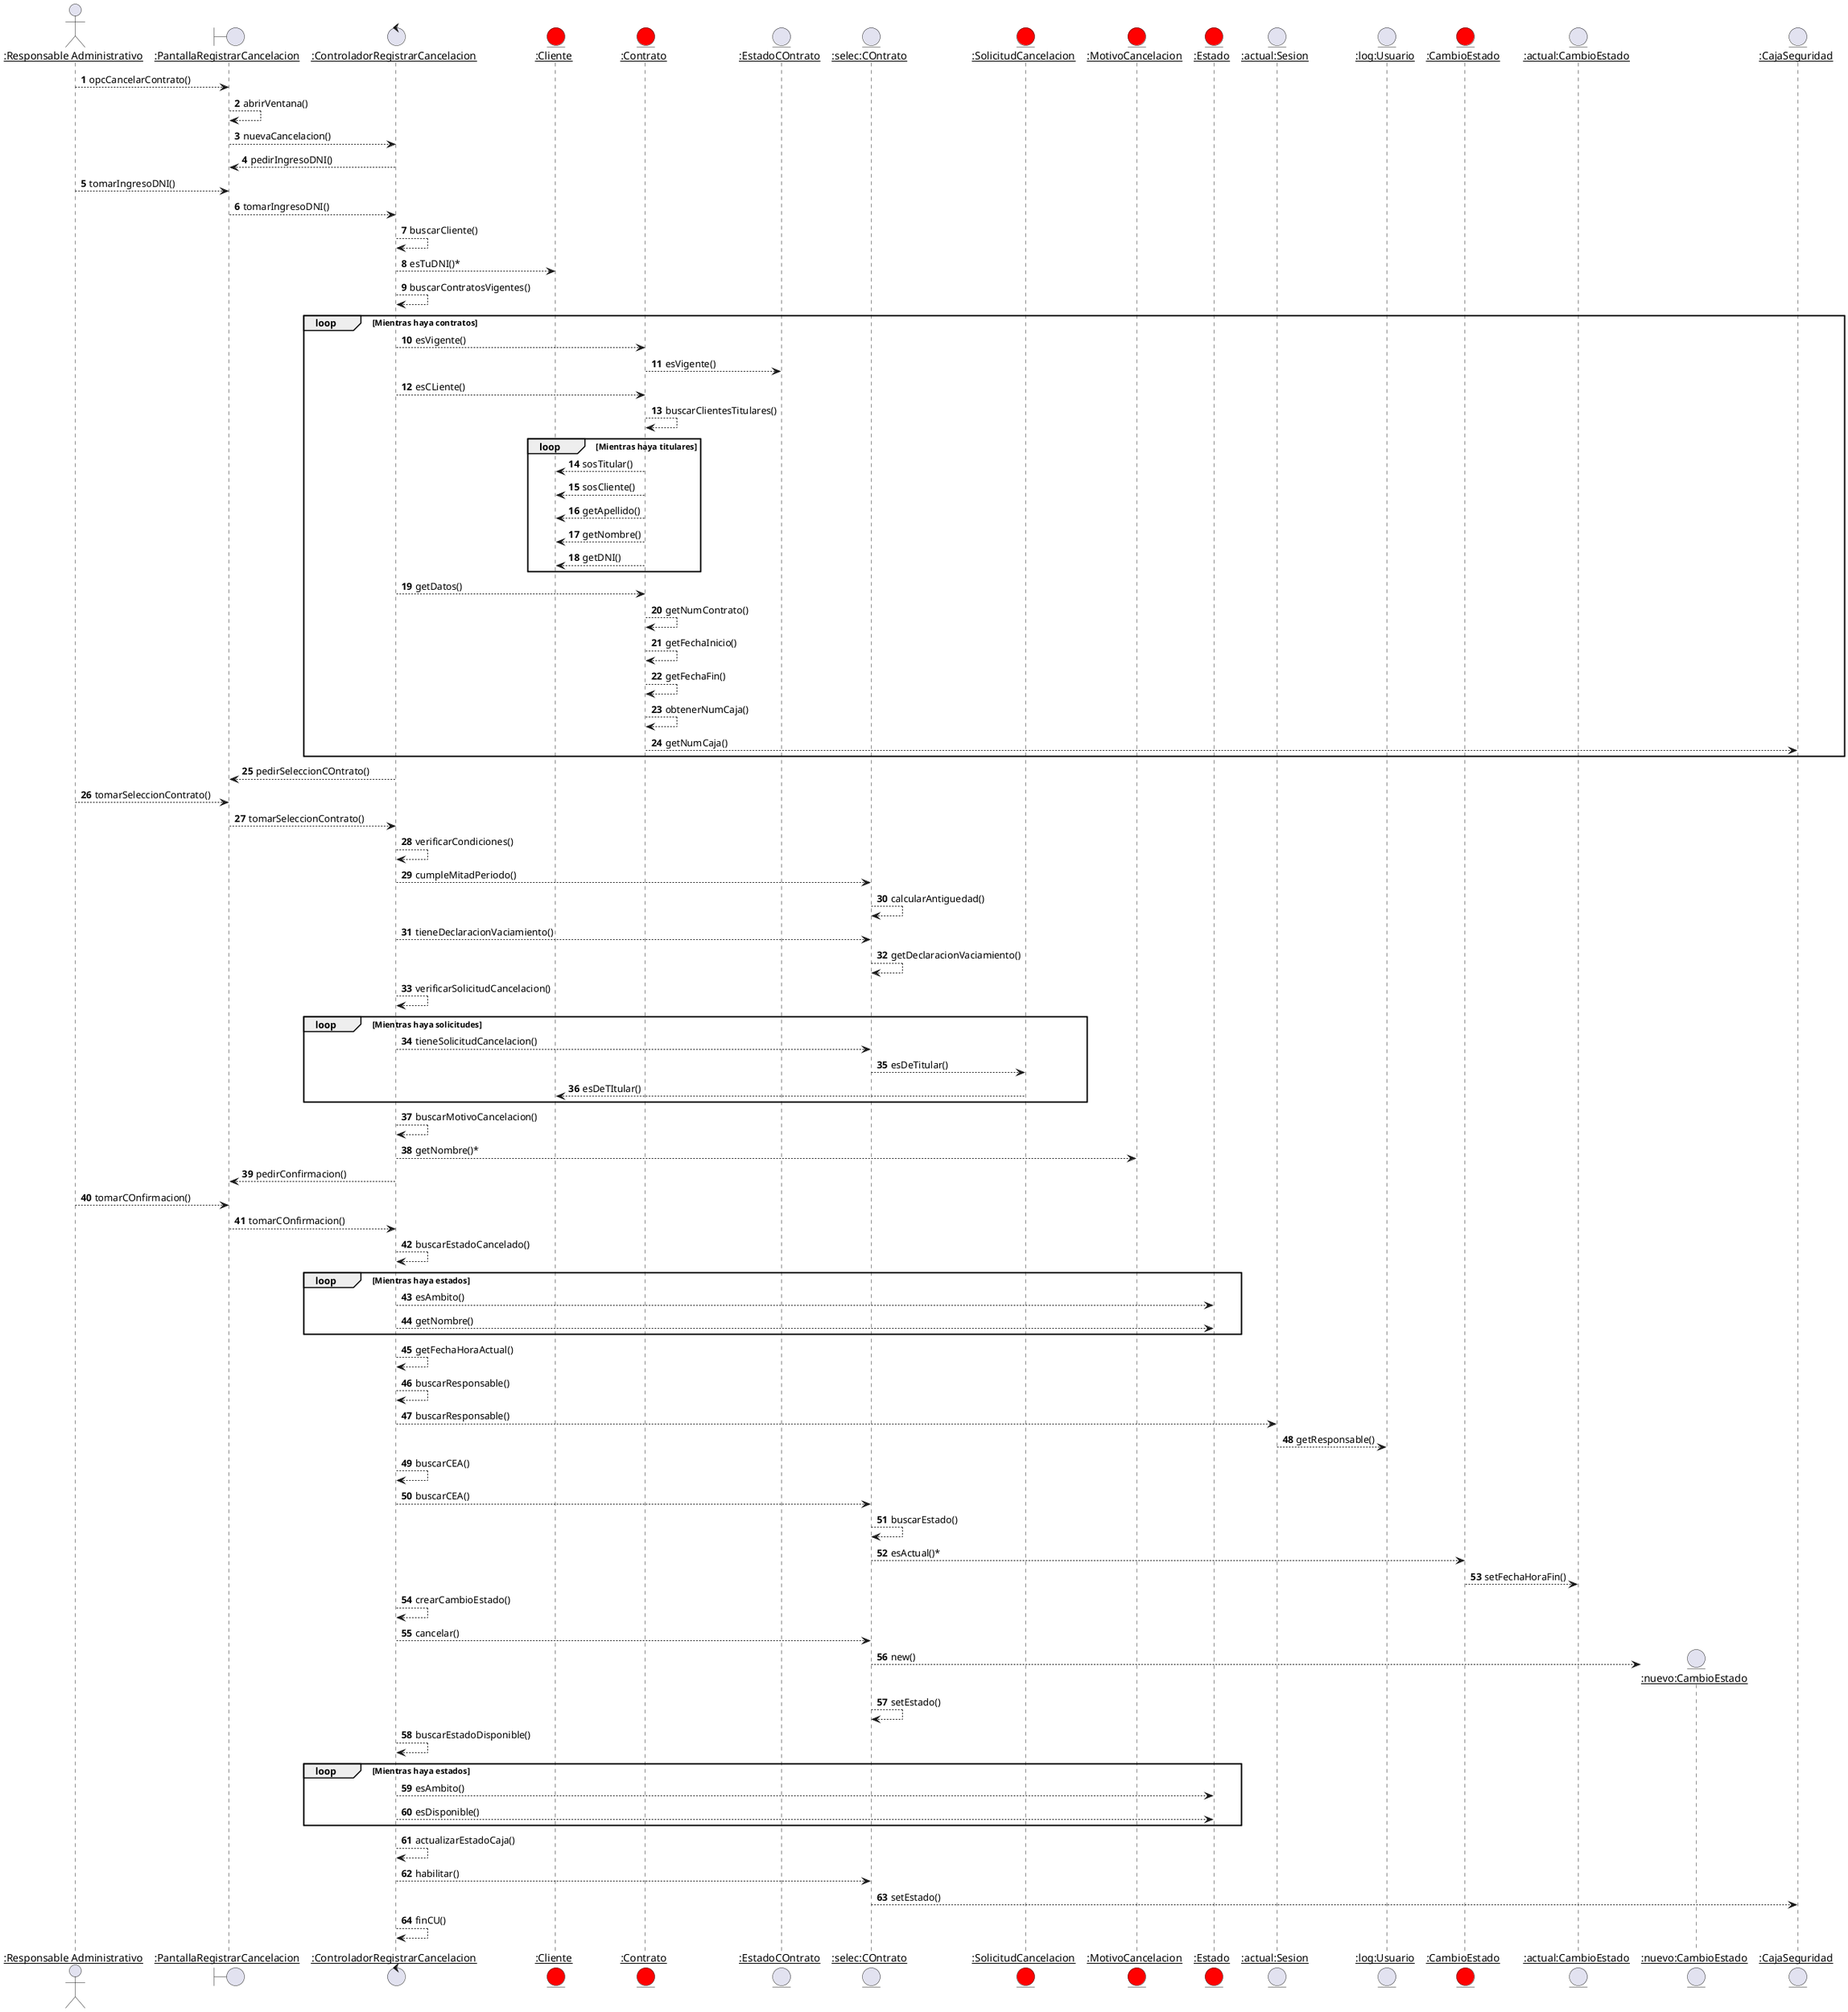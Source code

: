 @startuml puntero 
autonumber
actor "__:Responsable Administrativo__" as RA 

boundary "__:PantallaRegistrarCancelacion__" as PRC 

RA --> PRC : opcCancelarContrato()

PRC --> PRC : abrirVentana()

control "__:ControladorRegistrarCancelacion__" as CRC 

PRC --> CRC : nuevaCancelacion()

CRC --> PRC : pedirIngresoDNI()
RA --> PRC : tomarIngresoDNI()

PRC --> CRC : tomarIngresoDNI()

entity "__:Cliente__" as C #Red

CRC --> CRC : buscarCliente()
CRC --> C : esTuDNI()*

CRC --> CRC : buscarContratosVigentes()

entity "__:Contrato__" as Contrato #Red
entity "__:EstadoCOntrato__" as EC
entity "__:CajaSeguridad__" as CS
group loop [Mientras haya contratos]
    CRC --> Contrato : esVigente()
    Contrato --> EC : esVigente()
    
    CRC --> Contrato : esCLiente()
    Contrato --> Contrato : buscarClientesTitulares()
    group loop [Mientras haya titulares]
        Contrato --> C : sosTitular()
        Contrato --> C : sosCliente()
        Contrato --> C : getApellido()
        Contrato --> C : getNombre()
        Contrato --> C : getDNI()
    end
    CRC --> Contrato : getDatos()
    Contrato --> Contrato : getNumContrato()
    Contrato --> Contrato : getFechaInicio()
    Contrato --> Contrato : getFechaFin()
    Contrato --> Contrato : obtenerNumCaja()
    Contrato --> CS : getNumCaja()
end

CRC --> PRC : pedirSeleccionCOntrato()
RA --> PRC : tomarSeleccionContrato()
PRC --> CRC : tomarSeleccionContrato()

CRC --> CRC : verificarCondiciones()
entity "__:selec:COntrato__" as sC 
CRC --> sC : cumpleMitadPeriodo()
sC --> sC : calcularAntiguedad()

CRC --> sC : tieneDeclaracionVaciamiento()
sC --> sC : getDeclaracionVaciamiento()

entity "__:SolicitudCancelacion__" as SC #Red

CRC --> CRC : verificarSolicitudCancelacion()
group loop [Mientras haya solicitudes]
    CRC --> sC : tieneSolicitudCancelacion()
    sC --> SC : esDeTitular()
    SC --> C: esDeTItular()
end
CRC --> CRC : buscarMotivoCancelacion()

entity "__:MotivoCancelacion__" as MC #Red

CRC --> MC : getNombre()*

CRC --> PRC : pedirConfirmacion()
RA --> PRC : tomarCOnfirmacion()
PRC --> CRC : tomarCOnfirmacion()

CRC --> CRC : buscarEstadoCancelado()

entity "__:Estado__" as E #Red
group loop [Mientras haya estados]
    CRC --> E : esAmbito()
    CRC --> E : getNombre()
end

CRC --> CRC : getFechaHoraActual()

CRC --> CRC : buscarResponsable()
entity "__:actual:Sesion__" as aSesion 
entity "__:log:Usuario__" as lU 

CRC --> aSesion : buscarResponsable()
aSesion --> lU : getResponsable()

CRC --> CRC : buscarCEA()
CRC --> sC : buscarCEA()
entity "__:CambioEstado__" as CE #Red
entity "__:actual:CambioEstado__" as aCE 
sC --> sC : buscarEstado()
sC --> CE : esActual()*
CE --> aCE : setFechaHoraFin()

CRC --> CRC : crearCambioEstado()
CRC --> sC : cancelar()
create entity "__:nuevo:CambioEstado__" as nCE
sC --> nCE : new()
sC --> sC : setEstado()

CRC --> CRC : buscarEstadoDisponible()
group loop [Mientras haya estados]
    CRC --> E: esAmbito()
    CRC --> E : esDisponible()
end

CRC --> CRC : actualizarEstadoCaja()

CRC --> sC : habilitar()
entity "__:CajaSeguridad__" as CS
sC --> CS : setEstado()

CRC --> CRC : finCU()


@enduml